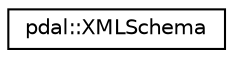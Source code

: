digraph "Graphical Class Hierarchy"
{
  edge [fontname="Helvetica",fontsize="10",labelfontname="Helvetica",labelfontsize="10"];
  node [fontname="Helvetica",fontsize="10",shape=record];
  rankdir="LR";
  Node1 [label="pdal::XMLSchema",height=0.2,width=0.4,color="black", fillcolor="white", style="filled",URL="$classpdal_1_1XMLSchema.html"];
}
